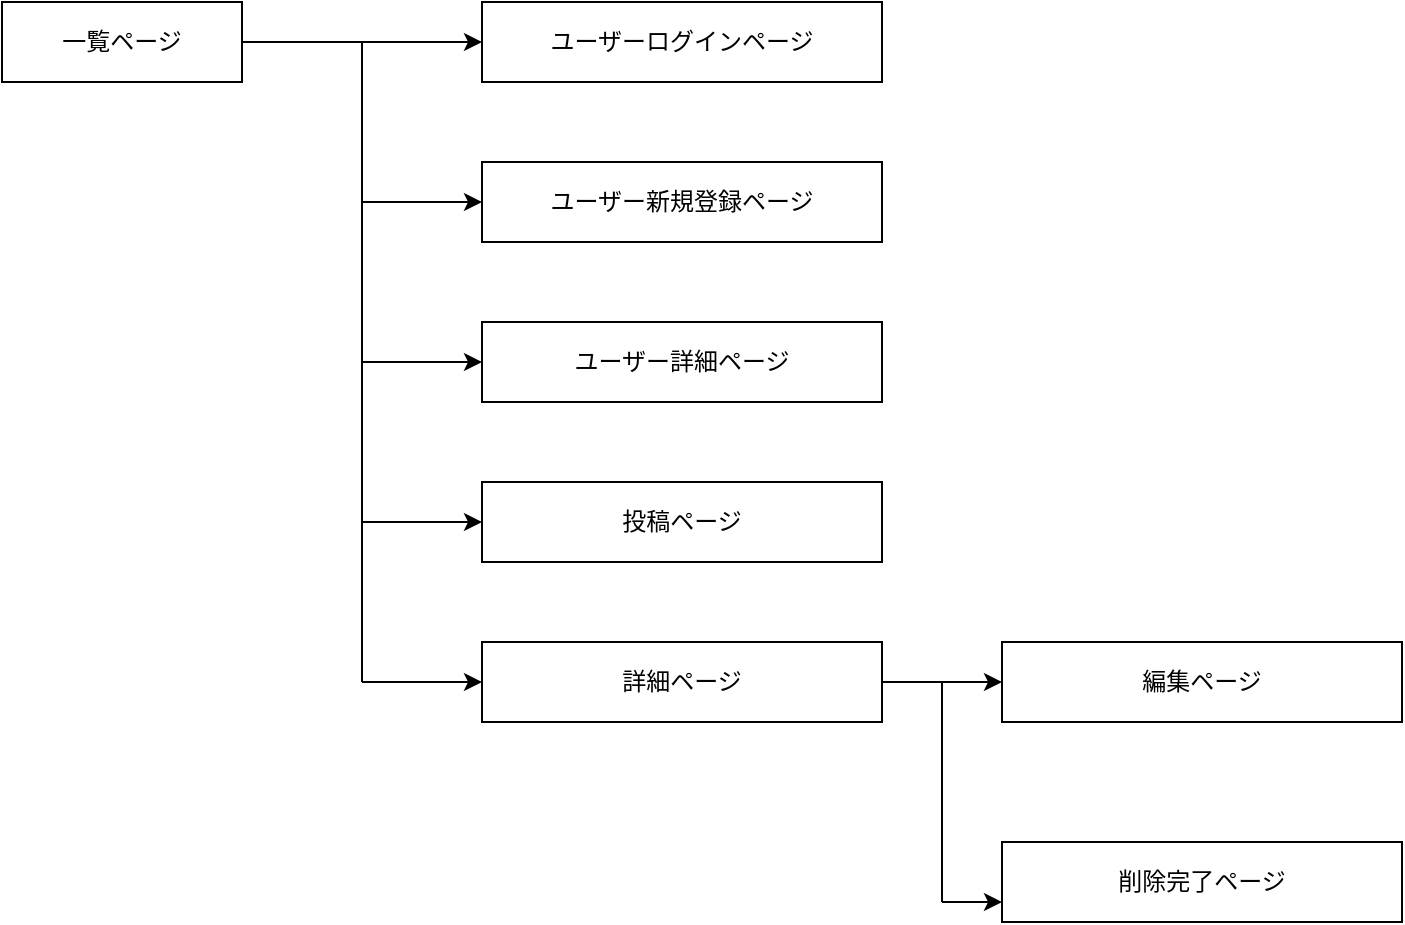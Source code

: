 <mxfile>
    <diagram id="t_tKS_zrdQebjXfiCmOM" name="ページ1">
        <mxGraphModel dx="785" dy="852" grid="1" gridSize="10" guides="1" tooltips="1" connect="1" arrows="1" fold="1" page="1" pageScale="1" pageWidth="827" pageHeight="1169" math="0" shadow="0">
            <root>
                <mxCell id="0"/>
                <mxCell id="1" parent="0"/>
                <mxCell id="4" style="edgeStyle=none;html=1;exitX=1;exitY=0.5;exitDx=0;exitDy=0;entryX=0;entryY=0.5;entryDx=0;entryDy=0;" edge="1" parent="1" source="2" target="3">
                    <mxGeometry relative="1" as="geometry"/>
                </mxCell>
                <mxCell id="2" value="一覧ページ" style="rounded=0;whiteSpace=wrap;html=1;" vertex="1" parent="1">
                    <mxGeometry x="40" y="40" width="120" height="40" as="geometry"/>
                </mxCell>
                <mxCell id="3" value="ユーザーログインページ" style="rounded=0;whiteSpace=wrap;html=1;" vertex="1" parent="1">
                    <mxGeometry x="280" y="40" width="200" height="40" as="geometry"/>
                </mxCell>
                <mxCell id="5" value="ユーザー新規登録ページ" style="rounded=0;whiteSpace=wrap;html=1;" vertex="1" parent="1">
                    <mxGeometry x="280" y="120" width="200" height="40" as="geometry"/>
                </mxCell>
                <mxCell id="6" value="ユーザー詳細ページ" style="rounded=0;whiteSpace=wrap;html=1;" vertex="1" parent="1">
                    <mxGeometry x="280" y="200" width="200" height="40" as="geometry"/>
                </mxCell>
                <mxCell id="7" value="投稿ページ" style="rounded=0;whiteSpace=wrap;html=1;" vertex="1" parent="1">
                    <mxGeometry x="280" y="280" width="200" height="40" as="geometry"/>
                </mxCell>
                <mxCell id="8" value="詳細ページ" style="rounded=0;whiteSpace=wrap;html=1;" vertex="1" parent="1">
                    <mxGeometry x="280" y="360" width="200" height="40" as="geometry"/>
                </mxCell>
                <mxCell id="9" value="" style="endArrow=none;html=1;endFill=0;" edge="1" parent="1">
                    <mxGeometry width="50" height="50" relative="1" as="geometry">
                        <mxPoint x="220" y="60" as="sourcePoint"/>
                        <mxPoint x="220" y="380" as="targetPoint"/>
                    </mxGeometry>
                </mxCell>
                <mxCell id="12" value="" style="endArrow=classic;html=1;entryX=0;entryY=0.5;entryDx=0;entryDy=0;" edge="1" parent="1" target="8">
                    <mxGeometry width="50" height="50" relative="1" as="geometry">
                        <mxPoint x="220" y="380" as="sourcePoint"/>
                        <mxPoint x="270" y="330" as="targetPoint"/>
                    </mxGeometry>
                </mxCell>
                <mxCell id="13" value="" style="endArrow=classic;html=1;entryX=0;entryY=0.5;entryDx=0;entryDy=0;" edge="1" parent="1" target="7">
                    <mxGeometry width="50" height="50" relative="1" as="geometry">
                        <mxPoint x="220" y="300" as="sourcePoint"/>
                        <mxPoint x="270" y="250" as="targetPoint"/>
                    </mxGeometry>
                </mxCell>
                <mxCell id="14" value="" style="endArrow=classic;html=1;entryX=0;entryY=0.5;entryDx=0;entryDy=0;" edge="1" parent="1" target="6">
                    <mxGeometry width="50" height="50" relative="1" as="geometry">
                        <mxPoint x="220" y="220" as="sourcePoint"/>
                        <mxPoint x="270" y="170" as="targetPoint"/>
                    </mxGeometry>
                </mxCell>
                <mxCell id="15" value="" style="endArrow=classic;html=1;entryX=0;entryY=0.5;entryDx=0;entryDy=0;" edge="1" parent="1" target="5">
                    <mxGeometry width="50" height="50" relative="1" as="geometry">
                        <mxPoint x="220" y="140" as="sourcePoint"/>
                        <mxPoint x="270" y="90" as="targetPoint"/>
                    </mxGeometry>
                </mxCell>
                <mxCell id="16" value="編集ページ" style="rounded=0;whiteSpace=wrap;html=1;" vertex="1" parent="1">
                    <mxGeometry x="540" y="360" width="200" height="40" as="geometry"/>
                </mxCell>
                <mxCell id="17" value="削除完了ページ" style="rounded=0;whiteSpace=wrap;html=1;" vertex="1" parent="1">
                    <mxGeometry x="540" y="460" width="200" height="40" as="geometry"/>
                </mxCell>
                <mxCell id="18" value="" style="endArrow=classic;html=1;entryX=0;entryY=0.5;entryDx=0;entryDy=0;" edge="1" parent="1" target="16">
                    <mxGeometry width="50" height="50" relative="1" as="geometry">
                        <mxPoint x="480" y="380" as="sourcePoint"/>
                        <mxPoint x="530" y="330" as="targetPoint"/>
                    </mxGeometry>
                </mxCell>
                <mxCell id="19" value="" style="endArrow=none;html=1;" edge="1" parent="1">
                    <mxGeometry width="50" height="50" relative="1" as="geometry">
                        <mxPoint x="510" y="490" as="sourcePoint"/>
                        <mxPoint x="510" y="380" as="targetPoint"/>
                    </mxGeometry>
                </mxCell>
                <mxCell id="20" value="" style="endArrow=classic;html=1;entryX=0;entryY=0.75;entryDx=0;entryDy=0;" edge="1" parent="1" target="17">
                    <mxGeometry width="50" height="50" relative="1" as="geometry">
                        <mxPoint x="510" y="490" as="sourcePoint"/>
                        <mxPoint x="560" y="440" as="targetPoint"/>
                    </mxGeometry>
                </mxCell>
            </root>
        </mxGraphModel>
    </diagram>
</mxfile>